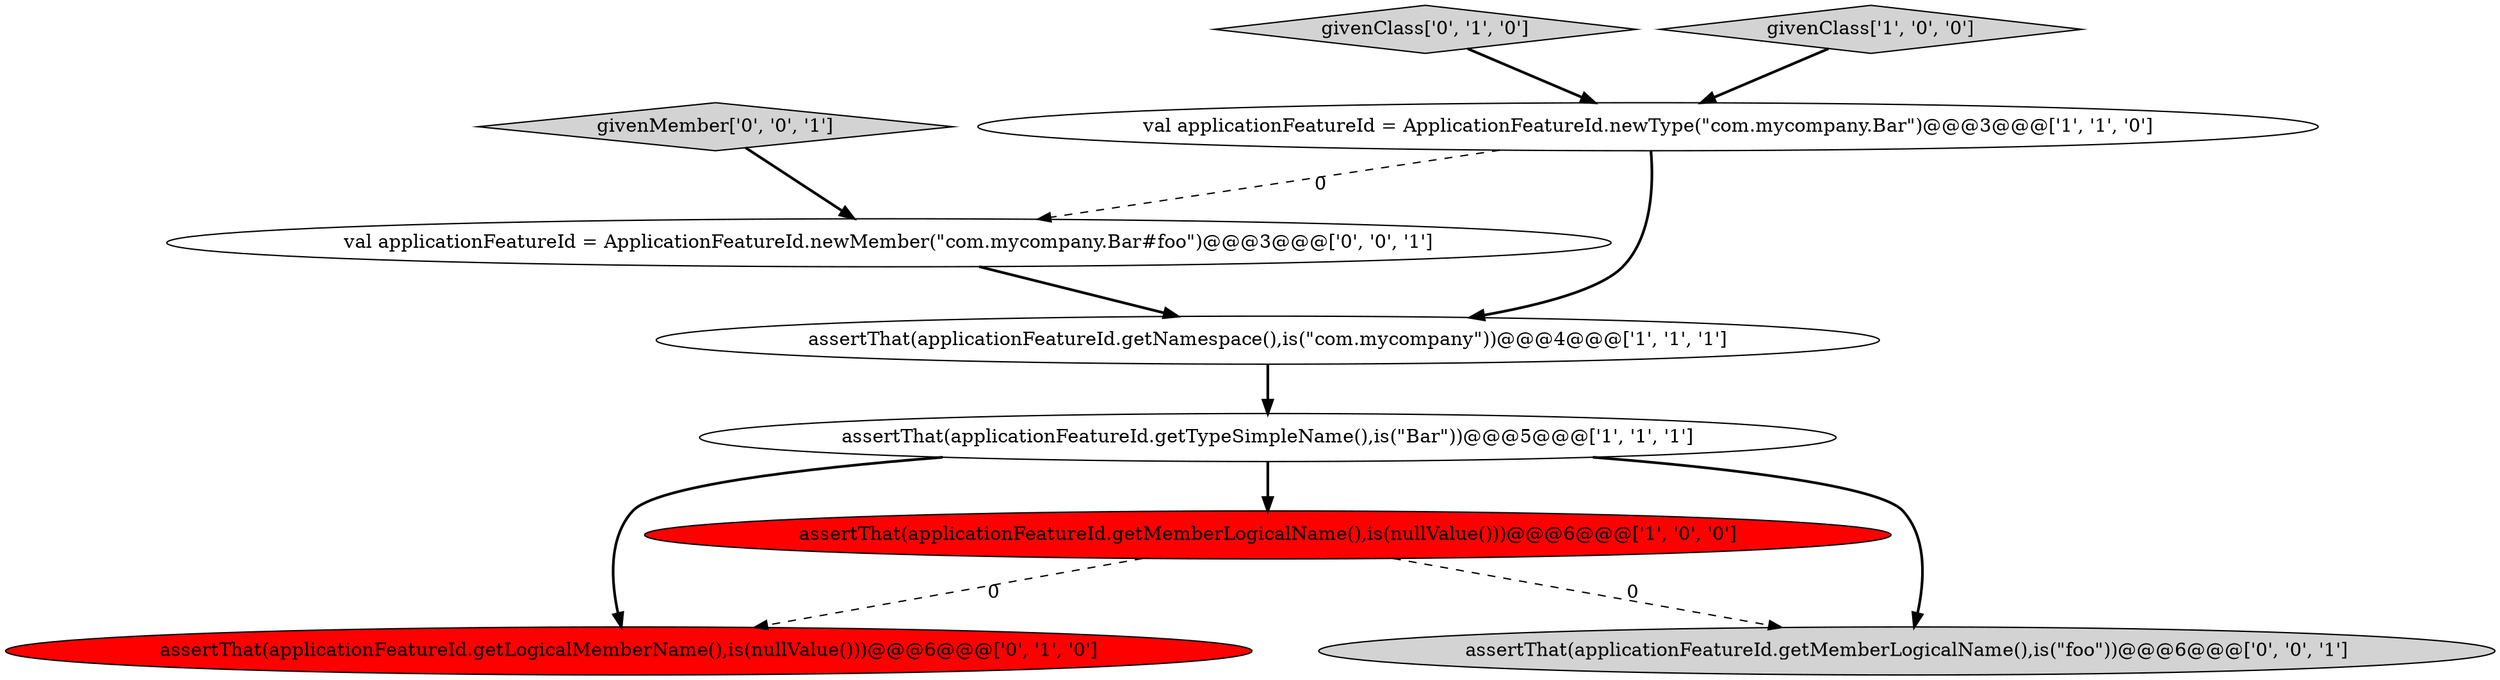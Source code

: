 digraph {
2 [style = filled, label = "val applicationFeatureId = ApplicationFeatureId.newType(\"com.mycompany.Bar\")@@@3@@@['1', '1', '0']", fillcolor = white, shape = ellipse image = "AAA0AAABBB1BBB"];
5 [style = filled, label = "assertThat(applicationFeatureId.getLogicalMemberName(),is(nullValue()))@@@6@@@['0', '1', '0']", fillcolor = red, shape = ellipse image = "AAA1AAABBB2BBB"];
0 [style = filled, label = "assertThat(applicationFeatureId.getTypeSimpleName(),is(\"Bar\"))@@@5@@@['1', '1', '1']", fillcolor = white, shape = ellipse image = "AAA0AAABBB1BBB"];
7 [style = filled, label = "givenMember['0', '0', '1']", fillcolor = lightgray, shape = diamond image = "AAA0AAABBB3BBB"];
6 [style = filled, label = "givenClass['0', '1', '0']", fillcolor = lightgray, shape = diamond image = "AAA0AAABBB2BBB"];
1 [style = filled, label = "givenClass['1', '0', '0']", fillcolor = lightgray, shape = diamond image = "AAA0AAABBB1BBB"];
9 [style = filled, label = "assertThat(applicationFeatureId.getMemberLogicalName(),is(\"foo\"))@@@6@@@['0', '0', '1']", fillcolor = lightgray, shape = ellipse image = "AAA0AAABBB3BBB"];
8 [style = filled, label = "val applicationFeatureId = ApplicationFeatureId.newMember(\"com.mycompany.Bar#foo\")@@@3@@@['0', '0', '1']", fillcolor = white, shape = ellipse image = "AAA0AAABBB3BBB"];
3 [style = filled, label = "assertThat(applicationFeatureId.getNamespace(),is(\"com.mycompany\"))@@@4@@@['1', '1', '1']", fillcolor = white, shape = ellipse image = "AAA0AAABBB1BBB"];
4 [style = filled, label = "assertThat(applicationFeatureId.getMemberLogicalName(),is(nullValue()))@@@6@@@['1', '0', '0']", fillcolor = red, shape = ellipse image = "AAA1AAABBB1BBB"];
4->5 [style = dashed, label="0"];
4->9 [style = dashed, label="0"];
1->2 [style = bold, label=""];
0->9 [style = bold, label=""];
7->8 [style = bold, label=""];
0->4 [style = bold, label=""];
2->8 [style = dashed, label="0"];
3->0 [style = bold, label=""];
2->3 [style = bold, label=""];
0->5 [style = bold, label=""];
8->3 [style = bold, label=""];
6->2 [style = bold, label=""];
}
